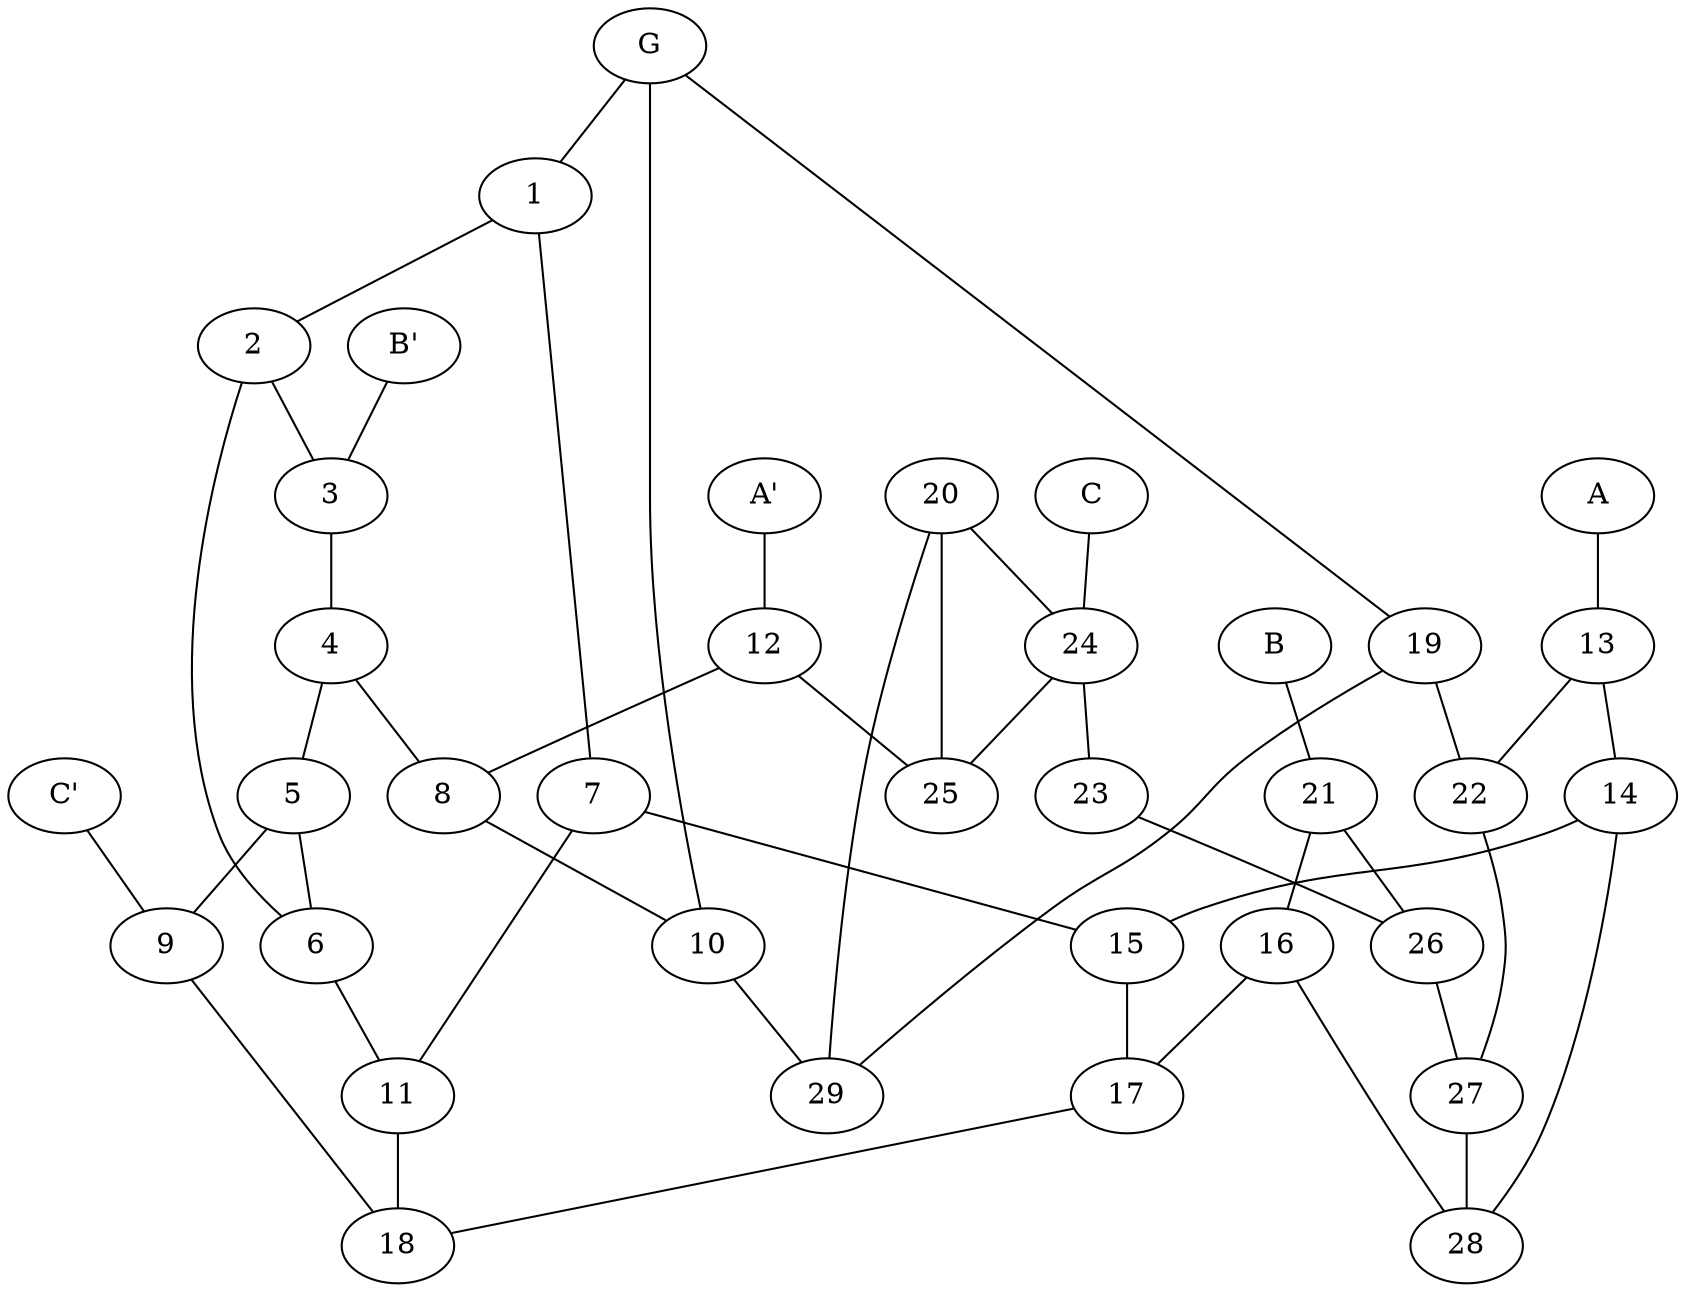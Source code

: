 graph tunnels {
    G -- 1;
    G -- 10;
    G -- 19;

    A -- 13;
    B -- 21;
    C -- 24;

    1--2;
    1--7;

    2--6;
    2--3;

    3--4;

    4--5;
    4--8;

    5--6;
    5--9;

    6--11;

    7--11;
    7--15;

    8--10;

    9--18;

    10--29;

    11--18;

    12--8;
    12--25;

    13--14;
    13--22;

    14--15;
    14--28;

    15--17;

    16--17;
    16--28;

    17--18;

    19--22;
    19--29;

    20--24;
    20--25;
    20--29;

    21--16;
    21--26;

    22--27;

    23--26;

    24--23;
    24--25;

    26--27;

    27--28;

    "C'" -- 9;
    "B'" -- 3;
    "A'" -- 12;
}